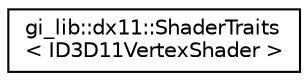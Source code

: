 digraph "Graphical Class Hierarchy"
{
  edge [fontname="Helvetica",fontsize="10",labelfontname="Helvetica",labelfontsize="10"];
  node [fontname="Helvetica",fontsize="10",shape=record];
  rankdir="LR";
  Node1 [label="gi_lib::dx11::ShaderTraits\l\< ID3D11VertexShader \>",height=0.2,width=0.4,color="black", fillcolor="white", style="filled",URL="$structgi__lib_1_1dx11_1_1_shader_traits_3_01_i_d3_d11_vertex_shader_01_4.html",tooltip="Vertex shader type traits. "];
}
